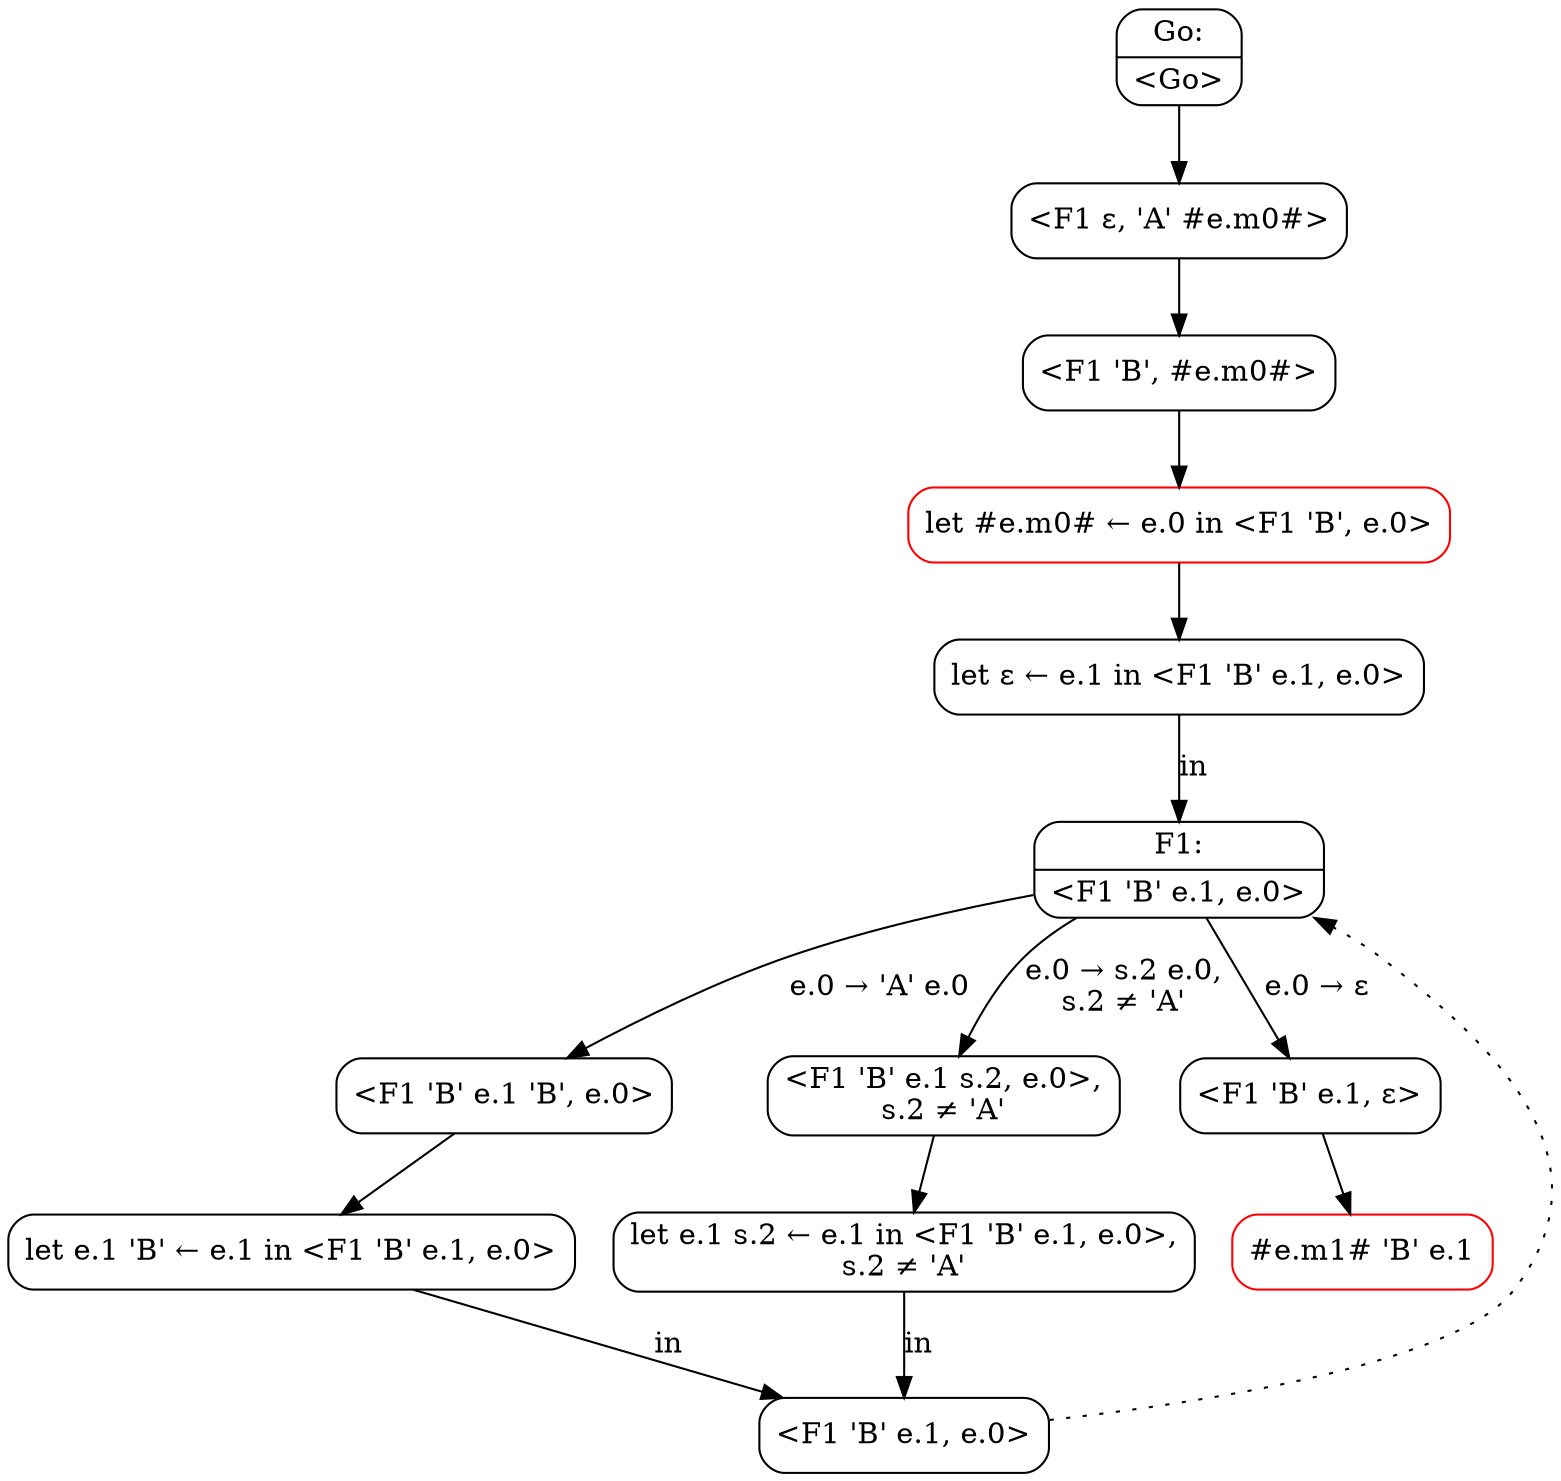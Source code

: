 digraph {
  node [shape=box, style=rounded];

  C0 [shape=record, label="{Go:|\<Go\>}"];
  C1 [label="<F1 ε, 'A' #e.m0#>"];
  C0 -> C1;
  C2 [label="<F1 'B', #e.m0#>"];
  C1 -> C2;
  C3 [label="let #e.m0# ← e.0 in <F1 'B', e.0>", color=red];
  C2 -> C3;
  C4 [label="let ε ← e.1 in <F1 'B' e.1, e.0>"];
  C3 -> C4;
  C5 [shape=record, label="{F1:|\<F1 'B' e.1, e.0\>}"];
  C4 -> C5 [label="in"];
  C6 [label="<F1 'B' e.1 'B', e.0>"];
  C5 -> C6 [label="e.0 → 'A' e.0"];
  C7 [label="let e.1 'B' ← e.1 in <F1 'B' e.1, e.0>"];
  C6 -> C7;
  C8 [label="<F1 'B' e.1, e.0>"];
  C7 -> C8 [label="in"];
  C8 -> C5 [style=dotted];
  C9 [label="<F1 'B' e.1 s.2, e.0>,\ns.2 ≠ 'A'"];
  C5 -> C9 [label="e.0 → s.2 e.0,\ns.2 ≠ 'A'"];
  C10 [label="let e.1 s.2 ← e.1 in <F1 'B' e.1, e.0>,\ns.2 ≠ 'A'"];
  C9 -> C10
  C10 -> C8 [label="in"];
  C11 [label="<F1 'B' e.1, ε>"];
  C5 -> C11 [label="e.0 → ε"];
  C12 [label="#e.m1# 'B' e.1", color=red];
  C11 -> C12;
}
